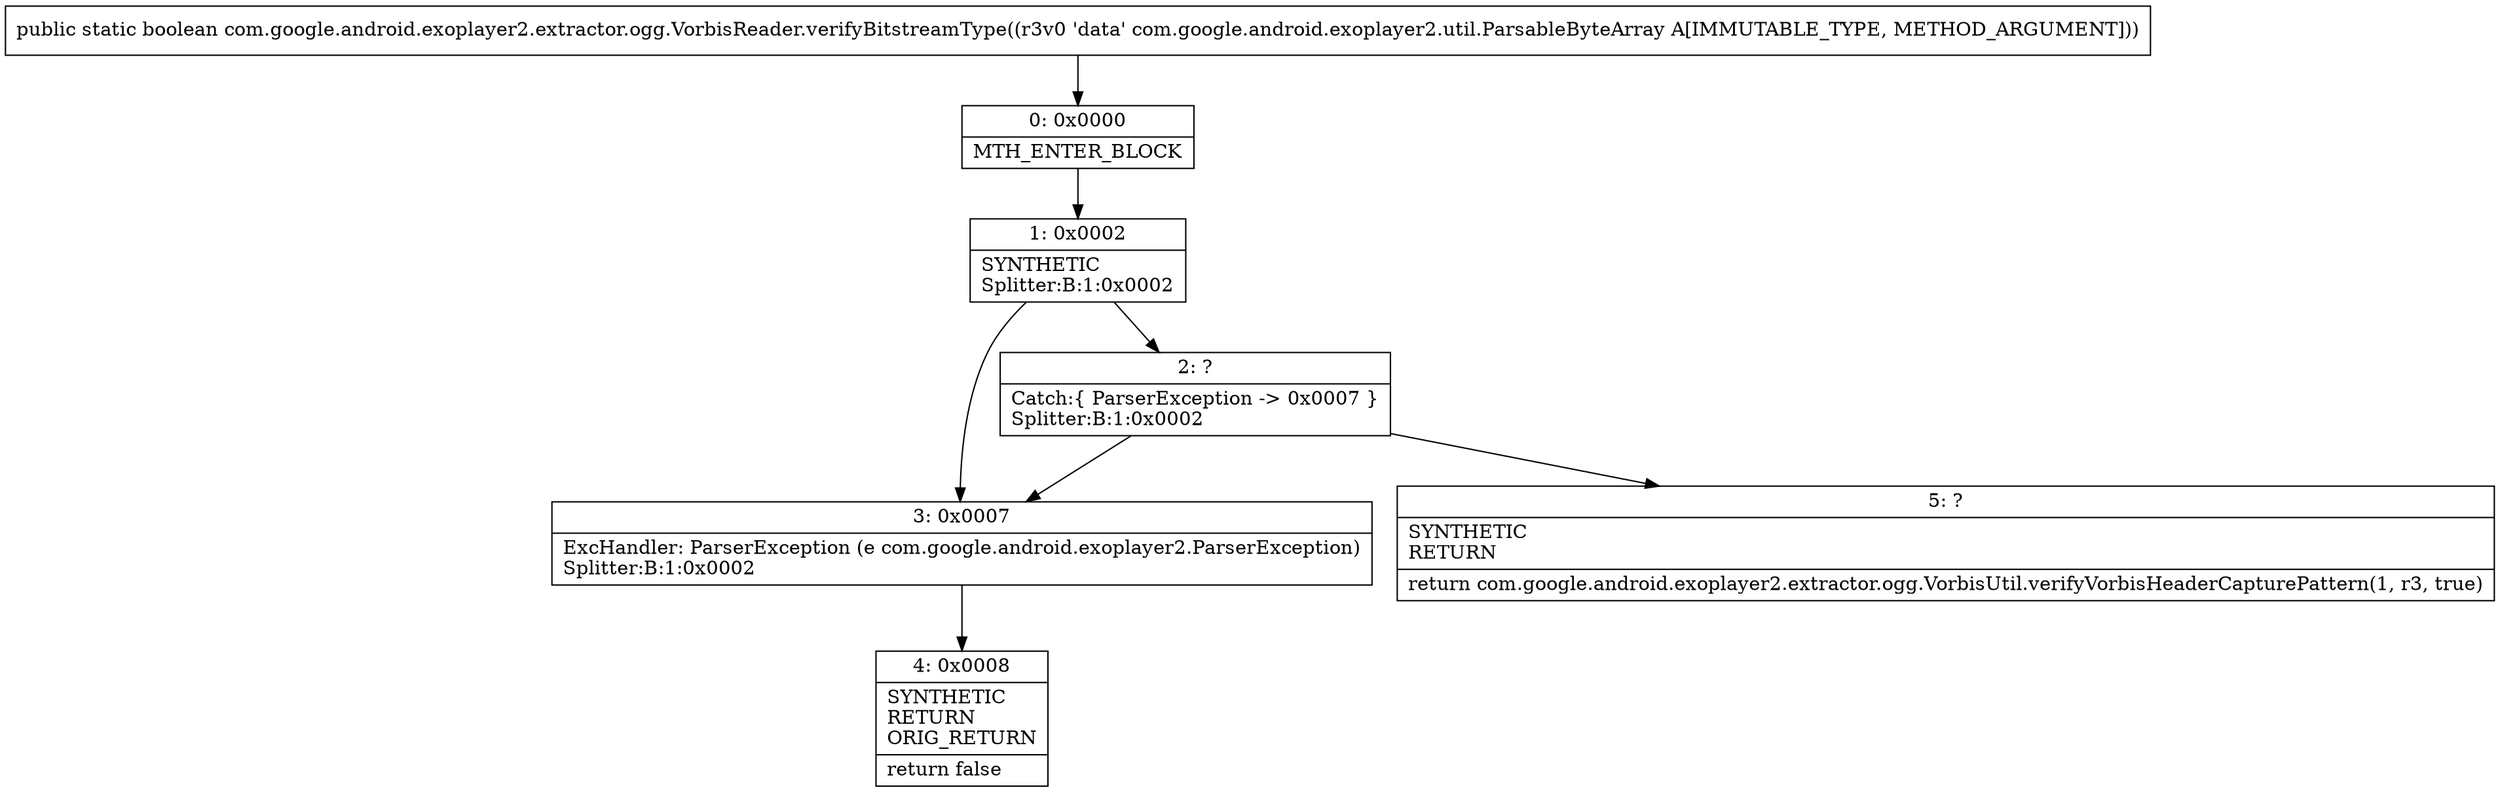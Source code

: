 digraph "CFG forcom.google.android.exoplayer2.extractor.ogg.VorbisReader.verifyBitstreamType(Lcom\/google\/android\/exoplayer2\/util\/ParsableByteArray;)Z" {
Node_0 [shape=record,label="{0\:\ 0x0000|MTH_ENTER_BLOCK\l}"];
Node_1 [shape=record,label="{1\:\ 0x0002|SYNTHETIC\lSplitter:B:1:0x0002\l}"];
Node_2 [shape=record,label="{2\:\ ?|Catch:\{ ParserException \-\> 0x0007 \}\lSplitter:B:1:0x0002\l}"];
Node_3 [shape=record,label="{3\:\ 0x0007|ExcHandler: ParserException (e com.google.android.exoplayer2.ParserException)\lSplitter:B:1:0x0002\l}"];
Node_4 [shape=record,label="{4\:\ 0x0008|SYNTHETIC\lRETURN\lORIG_RETURN\l|return false\l}"];
Node_5 [shape=record,label="{5\:\ ?|SYNTHETIC\lRETURN\l|return com.google.android.exoplayer2.extractor.ogg.VorbisUtil.verifyVorbisHeaderCapturePattern(1, r3, true)\l}"];
MethodNode[shape=record,label="{public static boolean com.google.android.exoplayer2.extractor.ogg.VorbisReader.verifyBitstreamType((r3v0 'data' com.google.android.exoplayer2.util.ParsableByteArray A[IMMUTABLE_TYPE, METHOD_ARGUMENT])) }"];
MethodNode -> Node_0;
Node_0 -> Node_1;
Node_1 -> Node_2;
Node_1 -> Node_3;
Node_2 -> Node_3;
Node_2 -> Node_5;
Node_3 -> Node_4;
}

